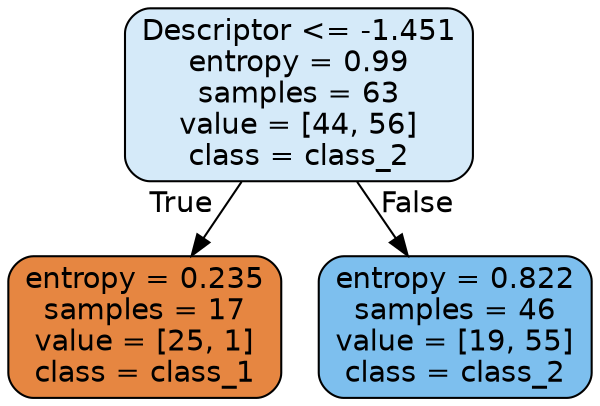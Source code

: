 digraph Tree {
node [shape=box, style="filled, rounded", color="black", fontname="helvetica"] ;
edge [fontname="helvetica"] ;
0 [label="Descriptor <= -1.451\nentropy = 0.99\nsamples = 63\nvalue = [44, 56]\nclass = class_2", fillcolor="#d5eaf9"] ;
1 [label="entropy = 0.235\nsamples = 17\nvalue = [25, 1]\nclass = class_1", fillcolor="#e68641"] ;
0 -> 1 [labeldistance=2.5, labelangle=45, headlabel="True"] ;
2 [label="entropy = 0.822\nsamples = 46\nvalue = [19, 55]\nclass = class_2", fillcolor="#7dbfee"] ;
0 -> 2 [labeldistance=2.5, labelangle=-45, headlabel="False"] ;
}